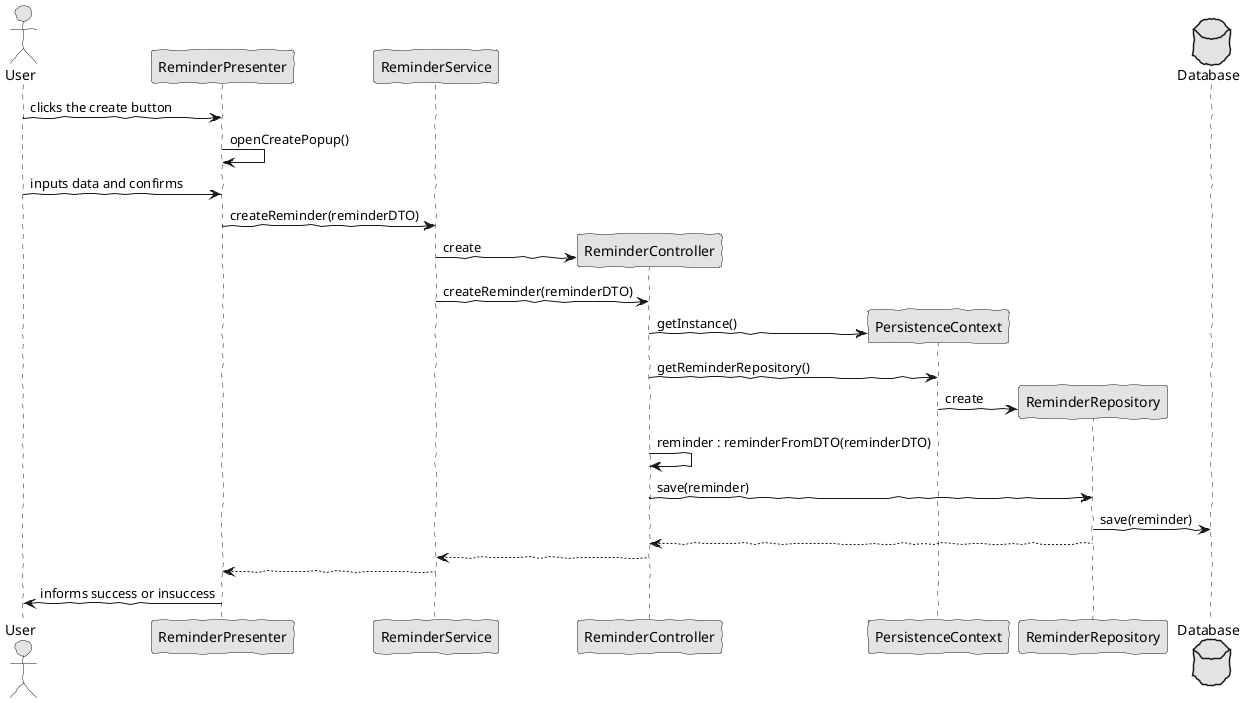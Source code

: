 @startuml  analysis.png
skinparam handwritten true
skinparam monochrome true
skinparam packageStyle rect
skinparam defaultFontName FG Virgil
skinparam shadowing false

actor User

User->ReminderPresenter                 : clicks the create button
ReminderPresenter->ReminderPresenter    : openCreatePopup()
User->ReminderPresenter                 : inputs data and confirms
ReminderPresenter->ReminderService      : createReminder(reminderDTO)
create ReminderController
ReminderService->ReminderController     : create
ReminderService->ReminderController     : createReminder(reminderDTO)
create PersistenceContext
ReminderController->PersistenceContext  : getInstance()
ReminderController->PersistenceContext  : getReminderRepository()
create ReminderRepository
PersistenceContext->ReminderRepository  : create
ReminderController->ReminderController  : reminder : reminderFromDTO(reminderDTO)
ReminderController->ReminderRepository  : save(reminder)
database Database
ReminderRepository->Database            : save(reminder)
ReminderRepository-->ReminderController :
ReminderController-->ReminderService    :
ReminderService-->ReminderPresenter     :
ReminderPresenter->User                 : informs success or insuccess

@enduml